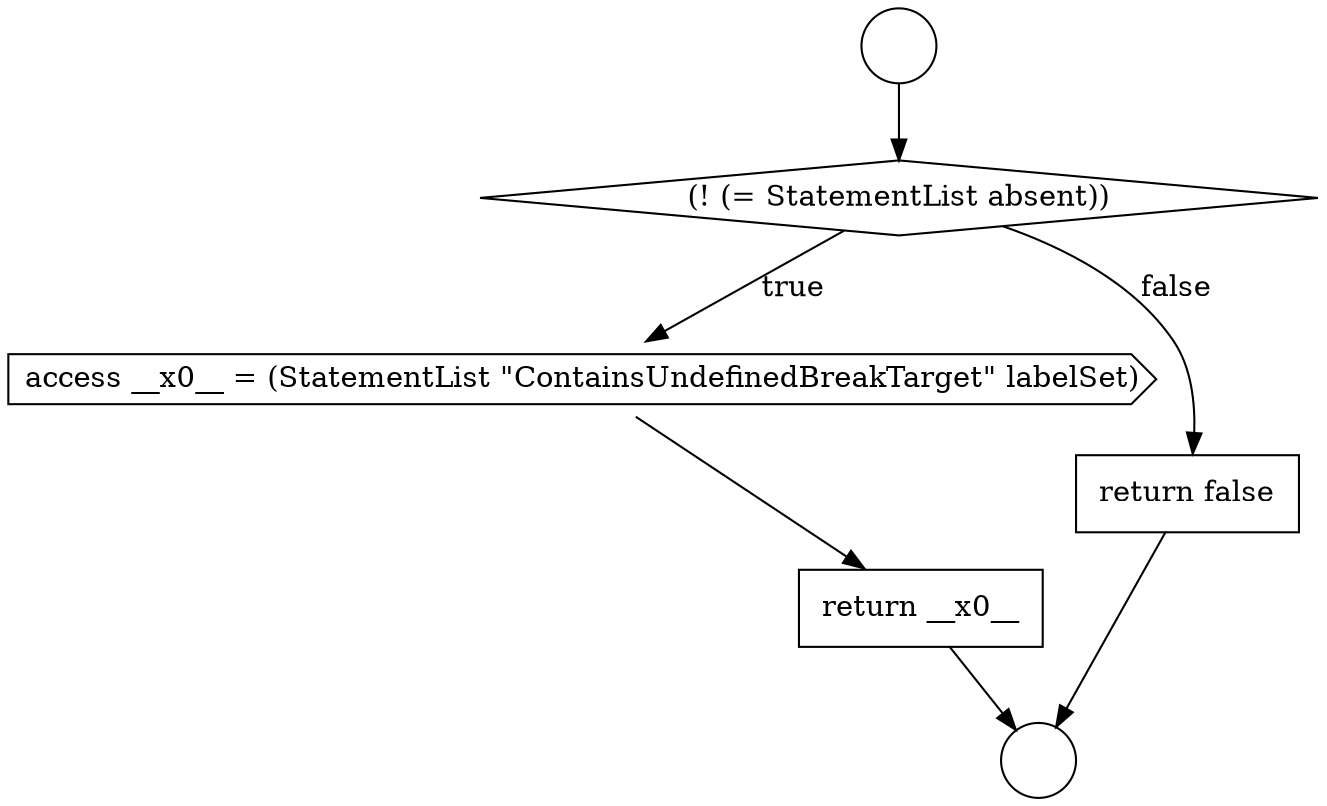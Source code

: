 digraph {
  node6894 [shape=circle label=" " color="black" fillcolor="white" style=filled]
  node6895 [shape=circle label=" " color="black" fillcolor="white" style=filled]
  node6897 [shape=cds, label=<<font color="black">access __x0__ = (StatementList &quot;ContainsUndefinedBreakTarget&quot; labelSet)</font>> color="black" fillcolor="white" style=filled]
  node6898 [shape=none, margin=0, label=<<font color="black">
    <table border="0" cellborder="1" cellspacing="0" cellpadding="10">
      <tr><td align="left">return __x0__</td></tr>
    </table>
  </font>> color="black" fillcolor="white" style=filled]
  node6899 [shape=none, margin=0, label=<<font color="black">
    <table border="0" cellborder="1" cellspacing="0" cellpadding="10">
      <tr><td align="left">return false</td></tr>
    </table>
  </font>> color="black" fillcolor="white" style=filled]
  node6896 [shape=diamond, label=<<font color="black">(! (= StatementList absent))</font>> color="black" fillcolor="white" style=filled]
  node6897 -> node6898 [ color="black"]
  node6894 -> node6896 [ color="black"]
  node6899 -> node6895 [ color="black"]
  node6898 -> node6895 [ color="black"]
  node6896 -> node6897 [label=<<font color="black">true</font>> color="black"]
  node6896 -> node6899 [label=<<font color="black">false</font>> color="black"]
}

